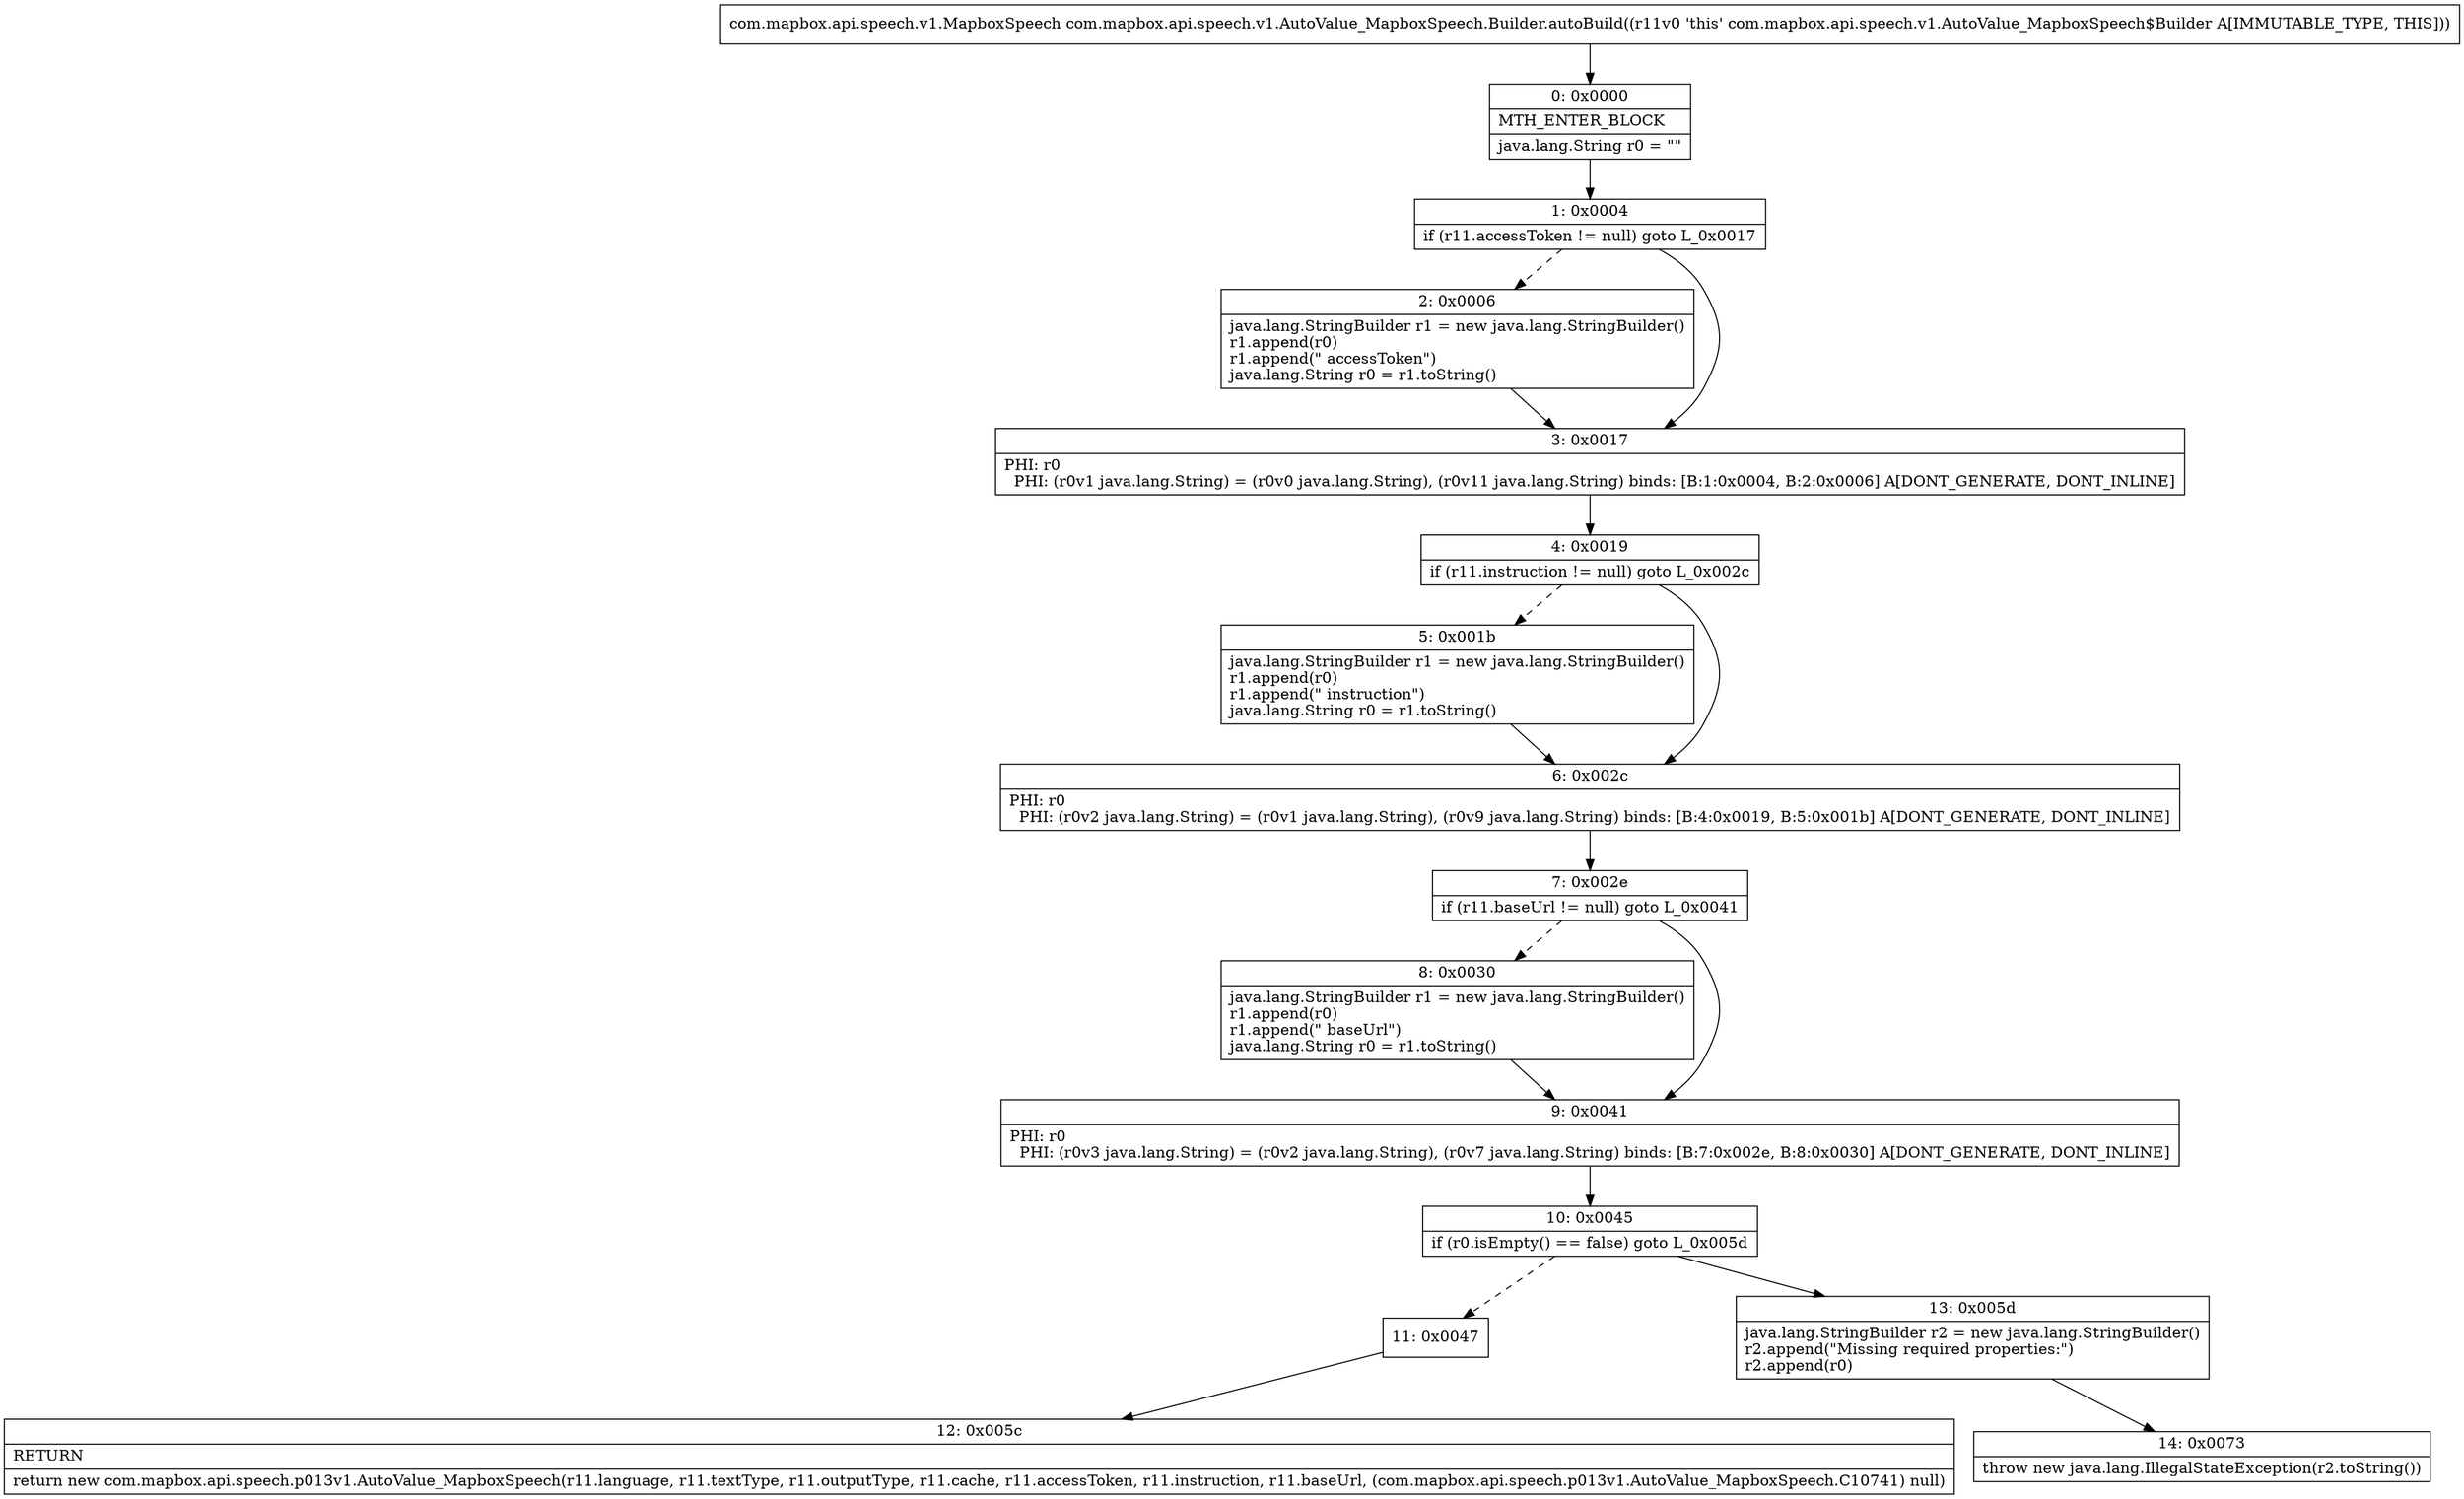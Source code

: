 digraph "CFG forcom.mapbox.api.speech.v1.AutoValue_MapboxSpeech.Builder.autoBuild()Lcom\/mapbox\/api\/speech\/v1\/MapboxSpeech;" {
Node_0 [shape=record,label="{0\:\ 0x0000|MTH_ENTER_BLOCK\l|java.lang.String r0 = \"\"\l}"];
Node_1 [shape=record,label="{1\:\ 0x0004|if (r11.accessToken != null) goto L_0x0017\l}"];
Node_2 [shape=record,label="{2\:\ 0x0006|java.lang.StringBuilder r1 = new java.lang.StringBuilder()\lr1.append(r0)\lr1.append(\" accessToken\")\ljava.lang.String r0 = r1.toString()\l}"];
Node_3 [shape=record,label="{3\:\ 0x0017|PHI: r0 \l  PHI: (r0v1 java.lang.String) = (r0v0 java.lang.String), (r0v11 java.lang.String) binds: [B:1:0x0004, B:2:0x0006] A[DONT_GENERATE, DONT_INLINE]\l}"];
Node_4 [shape=record,label="{4\:\ 0x0019|if (r11.instruction != null) goto L_0x002c\l}"];
Node_5 [shape=record,label="{5\:\ 0x001b|java.lang.StringBuilder r1 = new java.lang.StringBuilder()\lr1.append(r0)\lr1.append(\" instruction\")\ljava.lang.String r0 = r1.toString()\l}"];
Node_6 [shape=record,label="{6\:\ 0x002c|PHI: r0 \l  PHI: (r0v2 java.lang.String) = (r0v1 java.lang.String), (r0v9 java.lang.String) binds: [B:4:0x0019, B:5:0x001b] A[DONT_GENERATE, DONT_INLINE]\l}"];
Node_7 [shape=record,label="{7\:\ 0x002e|if (r11.baseUrl != null) goto L_0x0041\l}"];
Node_8 [shape=record,label="{8\:\ 0x0030|java.lang.StringBuilder r1 = new java.lang.StringBuilder()\lr1.append(r0)\lr1.append(\" baseUrl\")\ljava.lang.String r0 = r1.toString()\l}"];
Node_9 [shape=record,label="{9\:\ 0x0041|PHI: r0 \l  PHI: (r0v3 java.lang.String) = (r0v2 java.lang.String), (r0v7 java.lang.String) binds: [B:7:0x002e, B:8:0x0030] A[DONT_GENERATE, DONT_INLINE]\l}"];
Node_10 [shape=record,label="{10\:\ 0x0045|if (r0.isEmpty() == false) goto L_0x005d\l}"];
Node_11 [shape=record,label="{11\:\ 0x0047}"];
Node_12 [shape=record,label="{12\:\ 0x005c|RETURN\l|return new com.mapbox.api.speech.p013v1.AutoValue_MapboxSpeech(r11.language, r11.textType, r11.outputType, r11.cache, r11.accessToken, r11.instruction, r11.baseUrl, (com.mapbox.api.speech.p013v1.AutoValue_MapboxSpeech.C10741) null)\l}"];
Node_13 [shape=record,label="{13\:\ 0x005d|java.lang.StringBuilder r2 = new java.lang.StringBuilder()\lr2.append(\"Missing required properties:\")\lr2.append(r0)\l}"];
Node_14 [shape=record,label="{14\:\ 0x0073|throw new java.lang.IllegalStateException(r2.toString())\l}"];
MethodNode[shape=record,label="{com.mapbox.api.speech.v1.MapboxSpeech com.mapbox.api.speech.v1.AutoValue_MapboxSpeech.Builder.autoBuild((r11v0 'this' com.mapbox.api.speech.v1.AutoValue_MapboxSpeech$Builder A[IMMUTABLE_TYPE, THIS])) }"];
MethodNode -> Node_0;
Node_0 -> Node_1;
Node_1 -> Node_2[style=dashed];
Node_1 -> Node_3;
Node_2 -> Node_3;
Node_3 -> Node_4;
Node_4 -> Node_5[style=dashed];
Node_4 -> Node_6;
Node_5 -> Node_6;
Node_6 -> Node_7;
Node_7 -> Node_8[style=dashed];
Node_7 -> Node_9;
Node_8 -> Node_9;
Node_9 -> Node_10;
Node_10 -> Node_11[style=dashed];
Node_10 -> Node_13;
Node_11 -> Node_12;
Node_13 -> Node_14;
}

